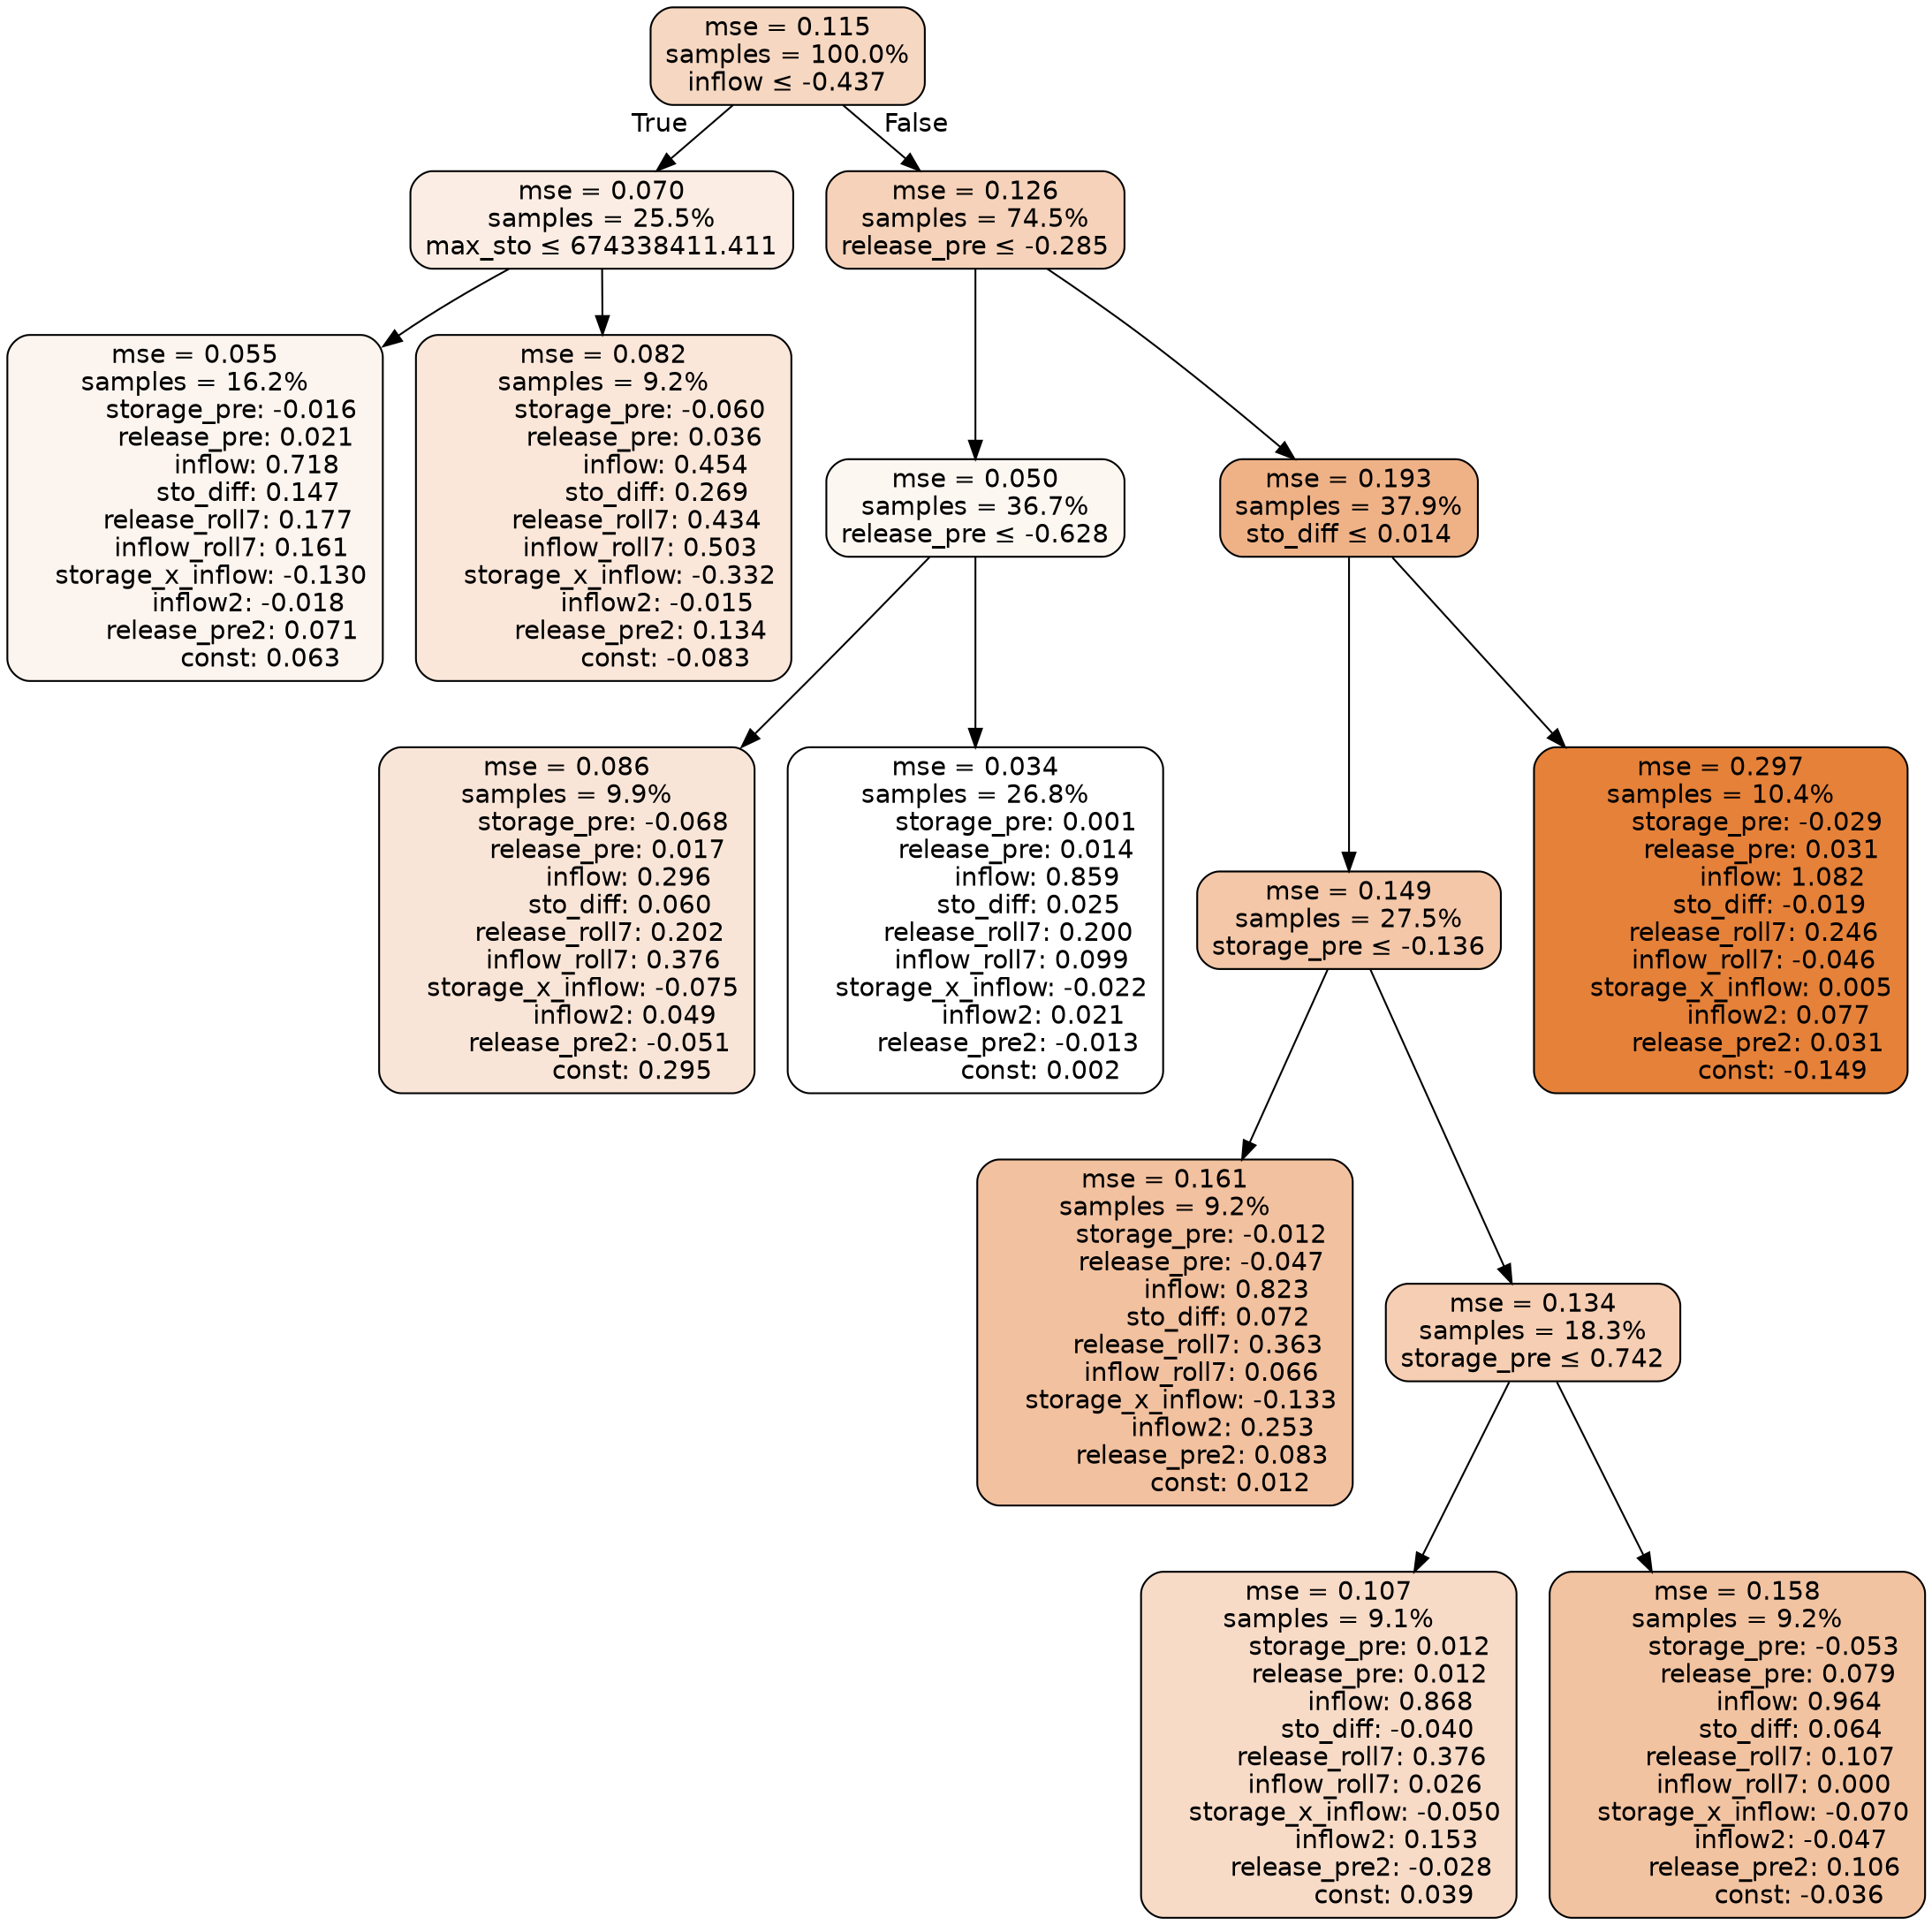digraph tree {
bgcolor="transparent"
node [shape=rectangle, style="filled, rounded", color="black", fontname=helvetica] ;
edge [fontname=helvetica] ;
	"0" [label="mse = 0.115
samples = 100.0%
inflow &le; -0.437", fillcolor="#f6d7c1"]
	"1" [label="mse = 0.070
samples = 25.5%
max_sto &le; 674338411.411", fillcolor="#fbede3"]
	"2" [label="mse = 0.055
samples = 16.2%
         storage_pre: -0.016
          release_pre: 0.021
               inflow: 0.718
             sto_diff: 0.147
        release_roll7: 0.177
         inflow_roll7: 0.161
    storage_x_inflow: -0.130
             inflow2: -0.018
         release_pre2: 0.071
                const: 0.063", fillcolor="#fcf4ee"]
	"3" [label="mse = 0.082
samples = 9.2%
         storage_pre: -0.060
          release_pre: 0.036
               inflow: 0.454
             sto_diff: 0.269
        release_roll7: 0.434
         inflow_roll7: 0.503
    storage_x_inflow: -0.332
             inflow2: -0.015
         release_pre2: 0.134
               const: -0.083", fillcolor="#fae7da"]
	"4" [label="mse = 0.126
samples = 74.5%
release_pre &le; -0.285", fillcolor="#f5d2b9"]
	"5" [label="mse = 0.050
samples = 36.7%
release_pre &le; -0.628", fillcolor="#fdf7f2"]
	"6" [label="mse = 0.086
samples = 9.9%
         storage_pre: -0.068
          release_pre: 0.017
               inflow: 0.296
             sto_diff: 0.060
        release_roll7: 0.202
         inflow_roll7: 0.376
    storage_x_inflow: -0.075
              inflow2: 0.049
        release_pre2: -0.051
                const: 0.295", fillcolor="#f9e5d7"]
	"7" [label="mse = 0.034
samples = 26.8%
          storage_pre: 0.001
          release_pre: 0.014
               inflow: 0.859
             sto_diff: 0.025
        release_roll7: 0.200
         inflow_roll7: 0.099
    storage_x_inflow: -0.022
              inflow2: 0.021
        release_pre2: -0.013
                const: 0.002", fillcolor="#ffffff"]
	"8" [label="mse = 0.193
samples = 37.9%
sto_diff &le; 0.014", fillcolor="#efb287"]
	"9" [label="mse = 0.149
samples = 27.5%
storage_pre &le; -0.136", fillcolor="#f3c7a8"]
	"10" [label="mse = 0.161
samples = 9.2%
         storage_pre: -0.012
         release_pre: -0.047
               inflow: 0.823
             sto_diff: 0.072
        release_roll7: 0.363
         inflow_roll7: 0.066
    storage_x_inflow: -0.133
              inflow2: 0.253
         release_pre2: 0.083
                const: 0.012", fillcolor="#f2c19f"]
	"11" [label="mse = 0.134
samples = 18.3%
storage_pre &le; 0.742", fillcolor="#f5ceb3"]
	"12" [label="mse = 0.107
samples = 9.1%
          storage_pre: 0.012
          release_pre: 0.012
               inflow: 0.868
            sto_diff: -0.040
        release_roll7: 0.376
         inflow_roll7: 0.026
    storage_x_inflow: -0.050
              inflow2: 0.153
        release_pre2: -0.028
                const: 0.039", fillcolor="#f7dbc7"]
	"13" [label="mse = 0.158
samples = 9.2%
         storage_pre: -0.053
          release_pre: 0.079
               inflow: 0.964
             sto_diff: 0.064
        release_roll7: 0.107
         inflow_roll7: 0.000
    storage_x_inflow: -0.070
             inflow2: -0.047
         release_pre2: 0.106
               const: -0.036", fillcolor="#f2c3a1"]
	"14" [label="mse = 0.297
samples = 10.4%
         storage_pre: -0.029
          release_pre: 0.031
               inflow: 1.082
            sto_diff: -0.019
        release_roll7: 0.246
        inflow_roll7: -0.046
     storage_x_inflow: 0.005
              inflow2: 0.077
         release_pre2: 0.031
               const: -0.149", fillcolor="#e58139"]

	"0" -> "1" [labeldistance=2.5, labelangle=45, headlabel="True"]
	"1" -> "2"
	"1" -> "3"
	"0" -> "4" [labeldistance=2.5, labelangle=-45, headlabel="False"]
	"4" -> "5"
	"5" -> "6"
	"5" -> "7"
	"4" -> "8"
	"8" -> "9"
	"9" -> "10"
	"9" -> "11"
	"11" -> "12"
	"11" -> "13"
	"8" -> "14"
}
